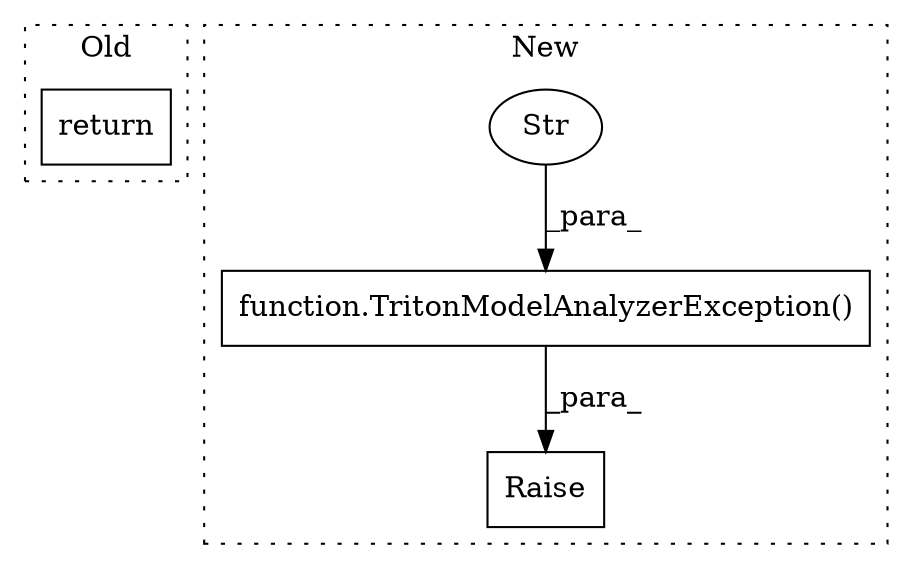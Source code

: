 digraph G {
subgraph cluster0 {
1 [label="return" a="93" s="5774" l="7" shape="box"];
label = "Old";
style="dotted";
}
subgraph cluster1 {
2 [label="function.TritonModelAnalyzerException()" a="75" s="6653,6782" l="54,22" shape="box"];
3 [label="Str" a="66" s="6707" l="75" shape="ellipse"];
4 [label="Raise" a="91" s="6647" l="6" shape="box"];
label = "New";
style="dotted";
}
2 -> 4 [label="_para_"];
3 -> 2 [label="_para_"];
}